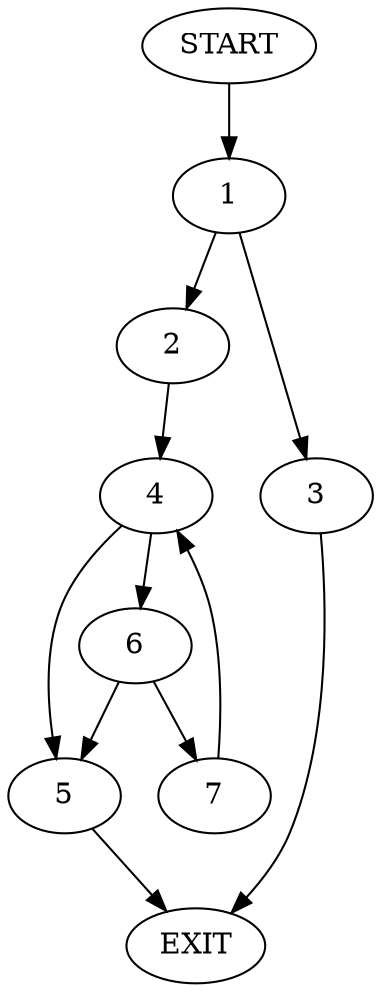 digraph {
0 [label="START"]
8 [label="EXIT"]
0 -> 1
1 -> 2
1 -> 3
3 -> 8
2 -> 4
4 -> 5
4 -> 6
6 -> 5
6 -> 7
5 -> 8
7 -> 4
}
